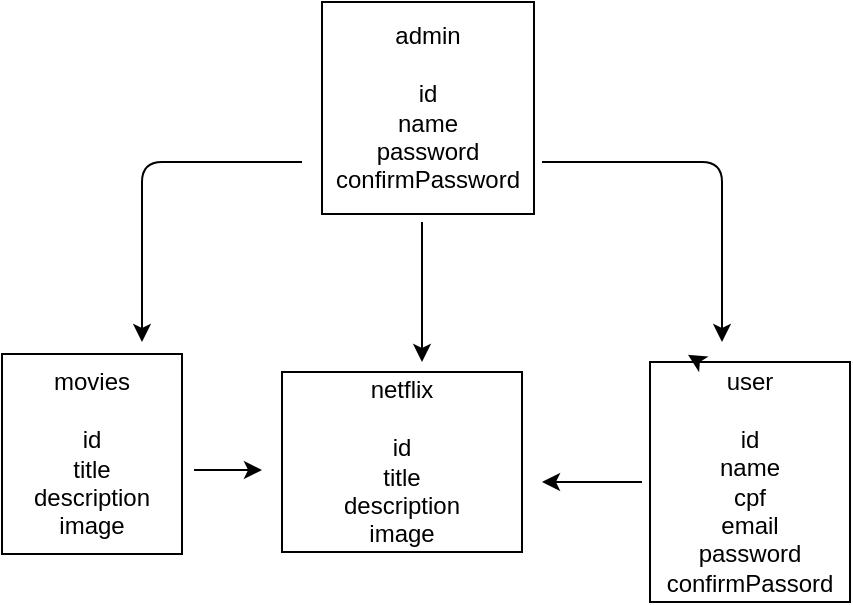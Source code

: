 <mxfile>
    <diagram id="IpsCU2ea0IRfzaH6y541" name="Page-1">
        <mxGraphModel dx="548" dy="290" grid="1" gridSize="10" guides="1" tooltips="1" connect="1" arrows="1" fold="1" page="1" pageScale="1" pageWidth="827" pageHeight="1169" math="0" shadow="0">
            <root>
                <mxCell id="0"/>
                <mxCell id="1" parent="0"/>
                <mxCell id="2" value="movies&lt;br&gt;&lt;br&gt;id&lt;br&gt;title&lt;br&gt;description&lt;br&gt;image" style="rounded=0;whiteSpace=wrap;html=1;" parent="1" vertex="1">
                    <mxGeometry x="40" y="216" width="90" height="100" as="geometry"/>
                </mxCell>
                <mxCell id="3" value="user&lt;br&gt;&lt;br&gt;id&lt;br&gt;name&lt;br&gt;cpf&lt;br&gt;email&lt;br&gt;password&lt;br&gt;confirmPassord" style="rounded=0;whiteSpace=wrap;html=1;" parent="1" vertex="1">
                    <mxGeometry x="364" y="220" width="100" height="120" as="geometry"/>
                </mxCell>
                <mxCell id="4" value="admin&lt;br&gt;&lt;br&gt;id&lt;br&gt;name&lt;br&gt;password&lt;br&gt;confirmPassword" style="whiteSpace=wrap;html=1;aspect=fixed;" parent="1" vertex="1">
                    <mxGeometry x="200" y="40" width="106" height="106" as="geometry"/>
                </mxCell>
                <mxCell id="6" value="" style="endArrow=classic;html=1;" parent="1" edge="1">
                    <mxGeometry width="50" height="50" relative="1" as="geometry">
                        <mxPoint x="310" y="120" as="sourcePoint"/>
                        <mxPoint x="400" y="210" as="targetPoint"/>
                        <Array as="points">
                            <mxPoint x="400" y="120"/>
                        </Array>
                    </mxGeometry>
                </mxCell>
                <mxCell id="7" value="" style="endArrow=classic;html=1;" parent="1" edge="1">
                    <mxGeometry width="50" height="50" relative="1" as="geometry">
                        <mxPoint x="190" y="120" as="sourcePoint"/>
                        <mxPoint x="110" y="210" as="targetPoint"/>
                        <Array as="points">
                            <mxPoint x="110" y="120"/>
                        </Array>
                    </mxGeometry>
                </mxCell>
                <mxCell id="8" style="edgeStyle=none;html=1;exitX=0.25;exitY=0;exitDx=0;exitDy=0;entryX=0.19;entryY=-0.03;entryDx=0;entryDy=0;entryPerimeter=0;" parent="1" source="3" target="3" edge="1">
                    <mxGeometry relative="1" as="geometry"/>
                </mxCell>
                <mxCell id="10" value="netflix&lt;br&gt;&lt;br&gt;id&lt;br&gt;title&lt;br&gt;description&lt;br&gt;image&lt;br&gt;" style="rounded=0;whiteSpace=wrap;html=1;" parent="1" vertex="1">
                    <mxGeometry x="180" y="225" width="120" height="90" as="geometry"/>
                </mxCell>
                <mxCell id="11" value="" style="endArrow=classic;html=1;" parent="1" edge="1">
                    <mxGeometry width="50" height="50" relative="1" as="geometry">
                        <mxPoint x="250" y="150" as="sourcePoint"/>
                        <mxPoint x="250" y="220" as="targetPoint"/>
                    </mxGeometry>
                </mxCell>
                <mxCell id="12" value="" style="endArrow=classic;html=1;" parent="1" edge="1">
                    <mxGeometry width="50" height="50" relative="1" as="geometry">
                        <mxPoint x="360" y="280" as="sourcePoint"/>
                        <mxPoint x="310" y="280" as="targetPoint"/>
                    </mxGeometry>
                </mxCell>
                <mxCell id="13" value="" style="endArrow=classic;html=1;exitX=1.067;exitY=0.58;exitDx=0;exitDy=0;exitPerimeter=0;" parent="1" source="2" edge="1">
                    <mxGeometry width="50" height="50" relative="1" as="geometry">
                        <mxPoint x="260" y="180" as="sourcePoint"/>
                        <mxPoint x="170" y="274" as="targetPoint"/>
                    </mxGeometry>
                </mxCell>
            </root>
        </mxGraphModel>
    </diagram>
</mxfile>